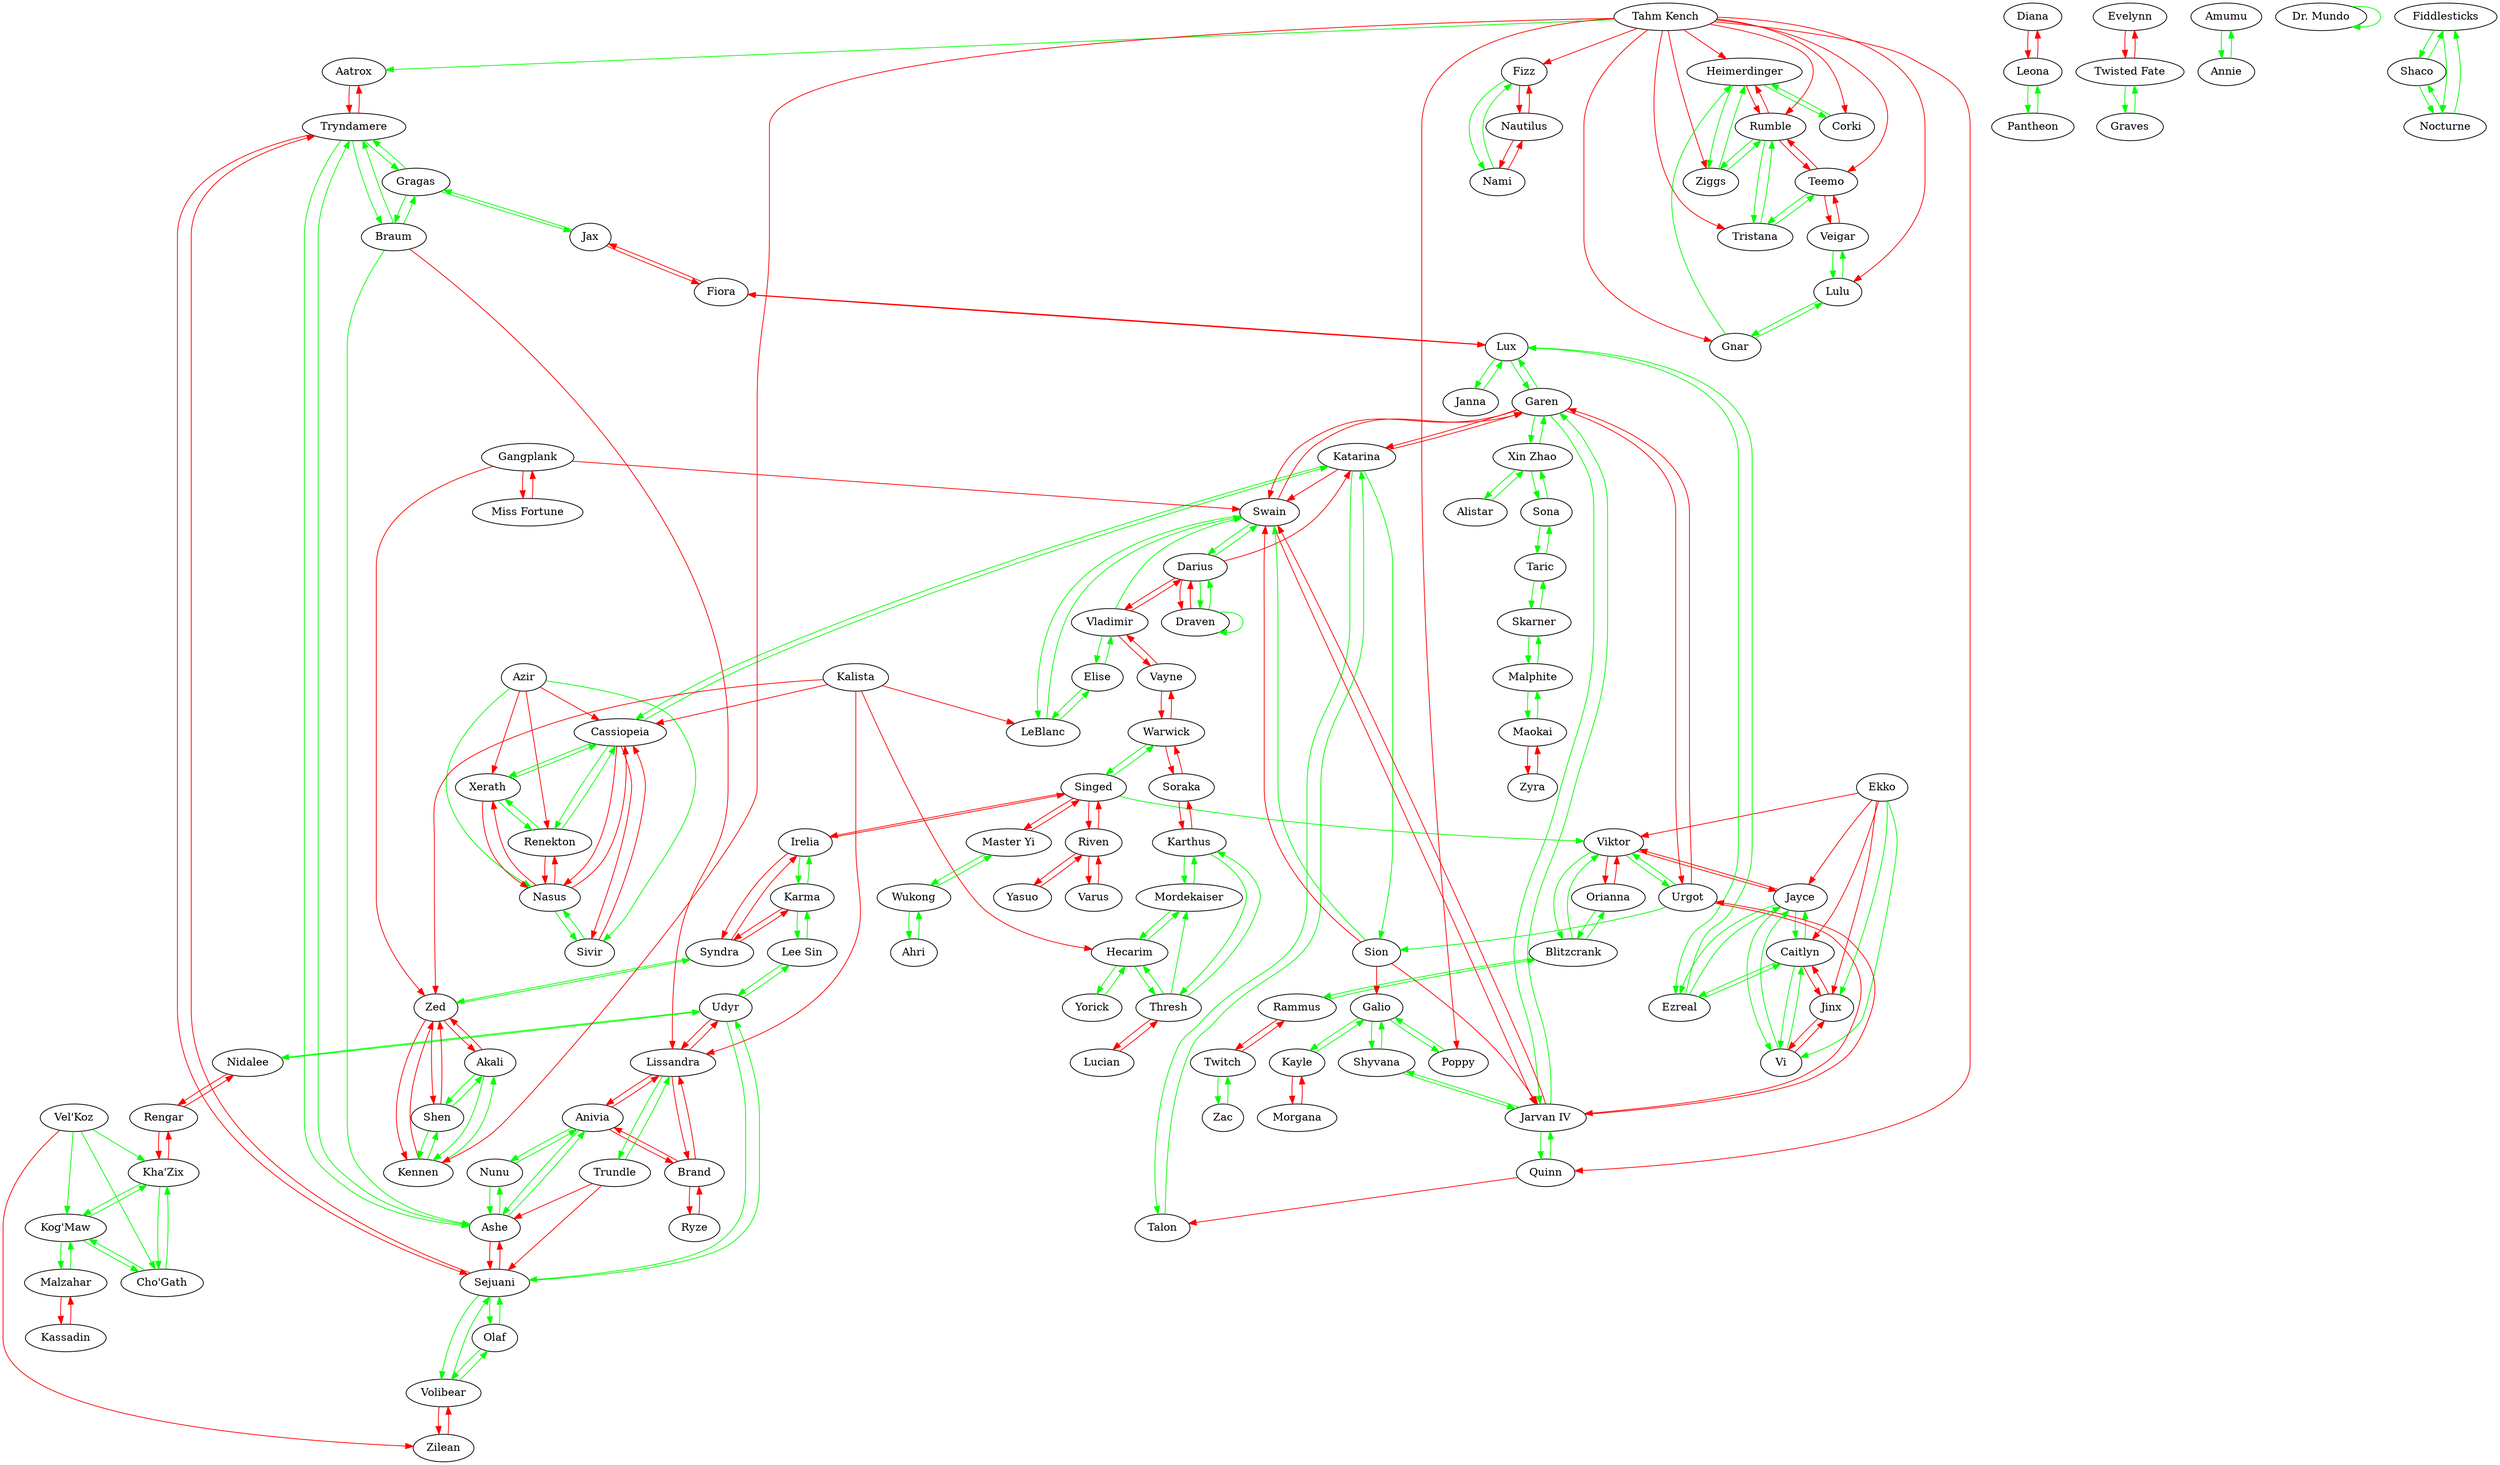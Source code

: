 digraph G {
  edge [color = red];
  Aatrox -> Tryndamere;
  Akali -> Zed
  Anivia -> Brand
  Anivia -> Lissandra
  Ashe -> Sejuani
  Azir -> Xerath
  Azir -> Renekton
  Azir -> Cassiopeia
  Brand -> Ryze
  Brand -> Anivia
  Brand -> Lissandra
  Braum -> Lissandra
  Caitlyn -> Jinx
  Cassiopeia -> Nasus
  Cassiopeia -> Sivir
  Darius -> Katarina
  Darius -> Draven
  Darius -> Vladimir
  Diana -> Leona
  Draven -> Darius
  Ekko -> Jinx
  Ekko -> Caitlyn
  Ekko -> Viktor
  Ekko -> Jayce
  Evelynn -> "Twisted Fate"
  Fiora -> Jax
  Fiora -> Lux
  Fizz -> Nautilus
  Gangplank -> "Miss Fortune"
  Gangplank -> Swain
  Gangplank ->Zed
  Garen -> Katarina
  Garen -> Swain
  Garen -> Urgot
  Heimerdinger -> Rumble
  Irelia -> Singed
  Irelia -> Syndra
  "Jarvan IV" -> Swain
  "Jarvan IV" -> Urgot
  Jax -> Fiora
  Jayce -> Viktor
  Jinx -> Caitlyn
  Jinx -> Vi
  Kalista -> Cassiopeia
  Kalista -> LeBlanc
  Kalista -> Lissandra
  Kalista -> Hecarim
  Kalista -> Zed
  Karma -> Syndra
  Karthus -> Soraka
  Kassadin -> Malzahar
  Katarina -> Garen
  Katarina -> Swain
  Kayle -> Morgana
  Kennen -> Zed
  "Kha'Zix" -> Rengar
  Leona -> Diana
  Lissandra -> Brand
  Lissandra -> Anivia
  Lissandra -> Udyr
  Lucian -> Thresh
  Lux -> Fiora
  Malzahar -> Kassadin
  Maokai -> Zyra
  "Master Yi" -> Singed
  "Miss Fortune" -> Gangplank
  Morgana -> Kayle
  Nami -> Nautilus
  Nasus -> Xerath
  Nasus -> Renekton
  Nasus -> Cassiopeia
  Nautilus -> Fizz
  Nautilus -> Nami
  Nidalee -> Rengar
  Orianna -> Viktor
  Quinn -> Talon
  Rammus -> Twitch
  Renekton -> Nasus
  Rengar -> "Kha'Zix"
  Rengar -> Nidalee
  Riven -> Singed
  Riven -> Varus
  Riven -> Yasuo
  Rumble -> Heimerdinger
  Rumble -> Teemo
  Ryze -> Brand
  Sejuani -> Ashe
  Sejuani -> Tryndamere
  Shen -> Zed
  Singed -> Irelia
  Singed -> Riven
  Singed -> "Master Yi"
  Sion -> "Jarvan IV"
  Sion -> Galio
  Sion -> Swain
  Sivir -> Cassiopeia
  Soraka -> Warwick
  Soraka -> Karthus
  Swain -> "Jarvan IV"
  Swain -> Garen
  Syndra -> Irelia
  Syndra -> Karma
  "Tahm Kench" -> Corki
  "Tahm Kench" -> Gnar
  "Tahm Kench" -> Heimerdinger
  "Tahm Kench" -> Lulu
  "Tahm Kench" -> Kennen
  "Tahm Kench" -> Poppy
  "Tahm Kench" -> Rumble
  "Tahm Kench" -> Teemo
  "Tahm Kench" -> Tristana
  "Tahm Kench" -> Ziggs
  "Tahm Kench" -> Fizz
  "Tahm Kench" -> Quinn
  Teemo -> Veigar
  Teemo -> Rumble
  Thresh -> Lucian
  Trundle -> Ashe
  Trundle -> Sejuani
  Tryndamere -> Sejuani
  Tryndamere -> Aatrox
  "Twisted Fate" -> Evelynn
  Twitch -> Rammus
  Udyr -> Lissandra
  Urgot -> "Jarvan IV"
  Urgot -> Garen
  Varus -> Riven
  Vayne -> Vladimir
  Vayne -> Warwick
  Veigar -> Teemo
  "Vel'Koz" -> Zilean
  Vi -> Jinx
  Viktor -> Jayce
  Viktor -> Orianna
  Vladimir -> Darius
  Vladimir -> Vayne
  Volibear -> Zilean
  Warwick -> Soraka
  Warwick -> Vayne
  Xerath -> Nasus
  Yasuo -> Riven
  Zed -> Shen
  Zed -> Akali
  Zed -> Kennen
  Zilean -> Volibear
  Zyra -> Maokai

  edge [color = green];
  Ahri -> Wukong
  Akali -> Shen
  Akali -> Kennen
  Alistar -> "Xin Zhao"
  Amumu -> Annie
  Anivia -> Ashe
  Anivia -> Nunu
  Annie -> Amumu
  Ashe -> Tryndamere
  Ashe -> Anivia
  Ashe -> Nunu
  Azir -> Nasus
  Azir -> Sivir
  Blitzcrank -> Orianna
  Blitzcrank -> Rammus
  Blitzcrank -> Viktor
  Braum -> Ashe
  Braum -> Tryndamere
  Braum -> Gragas
  Caitlyn -> Jayce
  Caitlyn -> Ezreal
  Caitlyn -> Vi
  Cassiopeia -> Katarina
  Cassiopeia -> Renekton
  Cassiopeia -> Xerath
  "Cho'Gath" -> "Kog'Maw"
  "Cho'Gath" -> "Kha'Zix"
  Corki -> Heimerdinger
  Darius -> Swain
  Darius -> Draven
  "Dr. Mundo" -> "Dr. Mundo"
  Draven -> Darius
  Draven -> Draven
  Ekko -> Jinx
  Ekko -> Vi
  Elise -> LeBlanc
  Elise -> Vladimir
  Ezreal -> Lux
  Ezreal -> Jayce
  Ezreal -> Caitlyn
  Fiddlesticks -> Shaco
  Fiddlesticks -> Nocturne
  Fizz -> Nami
  Galio ->Poppy
  Galio -> Kayle
  Galio -> Shyvana
  Garen -> "Jarvan IV"
  Garen -> Lux
  Garen -> "Xin Zhao"
  Gnar -> Lulu
  Gnar -> Heimerdinger
  Gragas -> Jax
  Gragas -> Tryndamere
  Gragas -> Braum
  Graves -> "Twisted Fate"
  Hecarim -> Mordekaiser
  Hecarim -> Yorick
  Hecarim -> Thresh
  Heimerdinger -> Corki
  Heimerdinger -> Ziggs
  Irelia -> Karma
  Janna -> Lux
  "Jarvan IV" -> Garen
  "Jarvan IV" -> Shyvana
  "Jarvan IV" -> Quinn
  Jax -> Gragas
  Jayce -> Ezreal
  Jayce -> Caitlyn
  Jayce -> Vi
  Karma -> Irelia
  Karma -> "Lee Sin"
  Karthus -> Mordekaiser
  Karthus -> Thresh
  Katarina -> Cassiopeia
  Katarina -> Sion
  Katarina -> Talon
  Kayle -> Galio
  Kennen -> Akali
  Kennen -> Shen
  "Kha'Zix" -> "Cho'Gath"
  "Kha'Zix" -> "Kog'Maw"
  "Kog'Maw" -> Malzahar
  "Kog'Maw" -> "Kha'Zix"
  "Kog'Maw" -> "Cho'Gath"
  LeBlanc -> Swain
  LeBlanc -> Elise
  "Lee Sin" -> Karma
  "Lee Sin" -> Udyr
  Leona -> Pantheon
  Lissandra -> Trundle
  Lulu -> Veigar
  Lulu -> Gnar
  Lux -> Ezreal
  Lux -> Garen
  Lux -> Janna
  Malphite -> Maokai
  Malphite -> Skarner
  Malzahar -> "Kog'Maw"
  Maokai -> Malphite
  "Master Yi" -> Wukong
  Mordekaiser -> Hecarim
  Mordekaiser -> Karthus
  Nami -> Fizz
  Nasus -> Sivir
  Nidalee -> Udyr
  Nocturne -> Fiddlesticks
  Nocturne -> Shaco
  Nunu -> Ashe
  Nunu -> Anivia
  Olaf -> Sejuani
  Olaf -> Volibear
  Orianna -> Blitzcrank
  Pantheon -> Leona
  Poppy -> Galio
  Quinn -> "Jarvan IV"
  Rammus -> Blitzcrank
  Renekton -> Xerath
  Renekton -> Cassiopeia
  Rumble -> Tristana
  Rumble -> Ziggs
  Sejuani -> Udyr
  Sejuani -> Olaf
  Sejuani -> Volibear
  Shaco -> Fiddlesticks
  Shaco -> Nocturne
  Shen -> Kennen
  Shen -> Akali
  Shyvana -> "Jarvan IV"
  Shyvana -> Galio
  Singed -> Warwick
  Singed -> Viktor
  Sion -> Swain
  Sivir -> Nasus
  Skarner -> Taric
  Skarner -> Malphite
  Sona -> Taric
  Sona -> "Xin Zhao"
  Swain -> LeBlanc
  Swain -> Darius
  Syndra -> Zed
  "Tahm Kench" -> Aatrox
  Talon -> Katarina
  Taric -> Skarner
  Taric -> Sona
  Teemo -> Tristana
  Thresh -> Mordekaiser
  Thresh -> Hecarim
  Thresh -> Karthus
  Tristana -> Teemo
  Tristana -> Rumble
  Trundle -> Lissandra
  Tryndamere -> Ashe
  Tryndamere -> Gragas
  Tryndamere -> Braum
  "Twisted Fate" -> Graves
  Twitch -> Zac
  Udyr -> Nidalee
  Udyr -> "Lee Sin"
  Udyr -> Sejuani
  Urgot -> Sion
  Urgot -> Viktor
  Veigar -> Lulu
  "Vel'Koz" -> "Kha'Zix"
  "Vel'Koz" -> "Cho'Gath"
  "Vel'Koz" -> "Kog'Maw"
  Vi -> Caitlyn
  Vi -> Jayce
  Viktor -> Blitzcrank
  Viktor -> Urgot
  Vladimir -> Swain
  Vladimir -> Elise
  Volibear -> Sejuani
  Volibear -> Olaf
  Warwick -> Singed
  Wukong -> "Master Yi"
  Wukong -> Ahri
  Xerath -> Renekton
  Xerath -> Cassiopeia
  "Xin Zhao" -> Garen
  "Xin Zhao" -> Sona
  "Xin Zhao" -> Alistar
  Yorick -> Hecarim
  Zac -> Twitch
  Zed -> Syndra
  Ziggs -> Heimerdinger
  Ziggs -> Rumble
}
